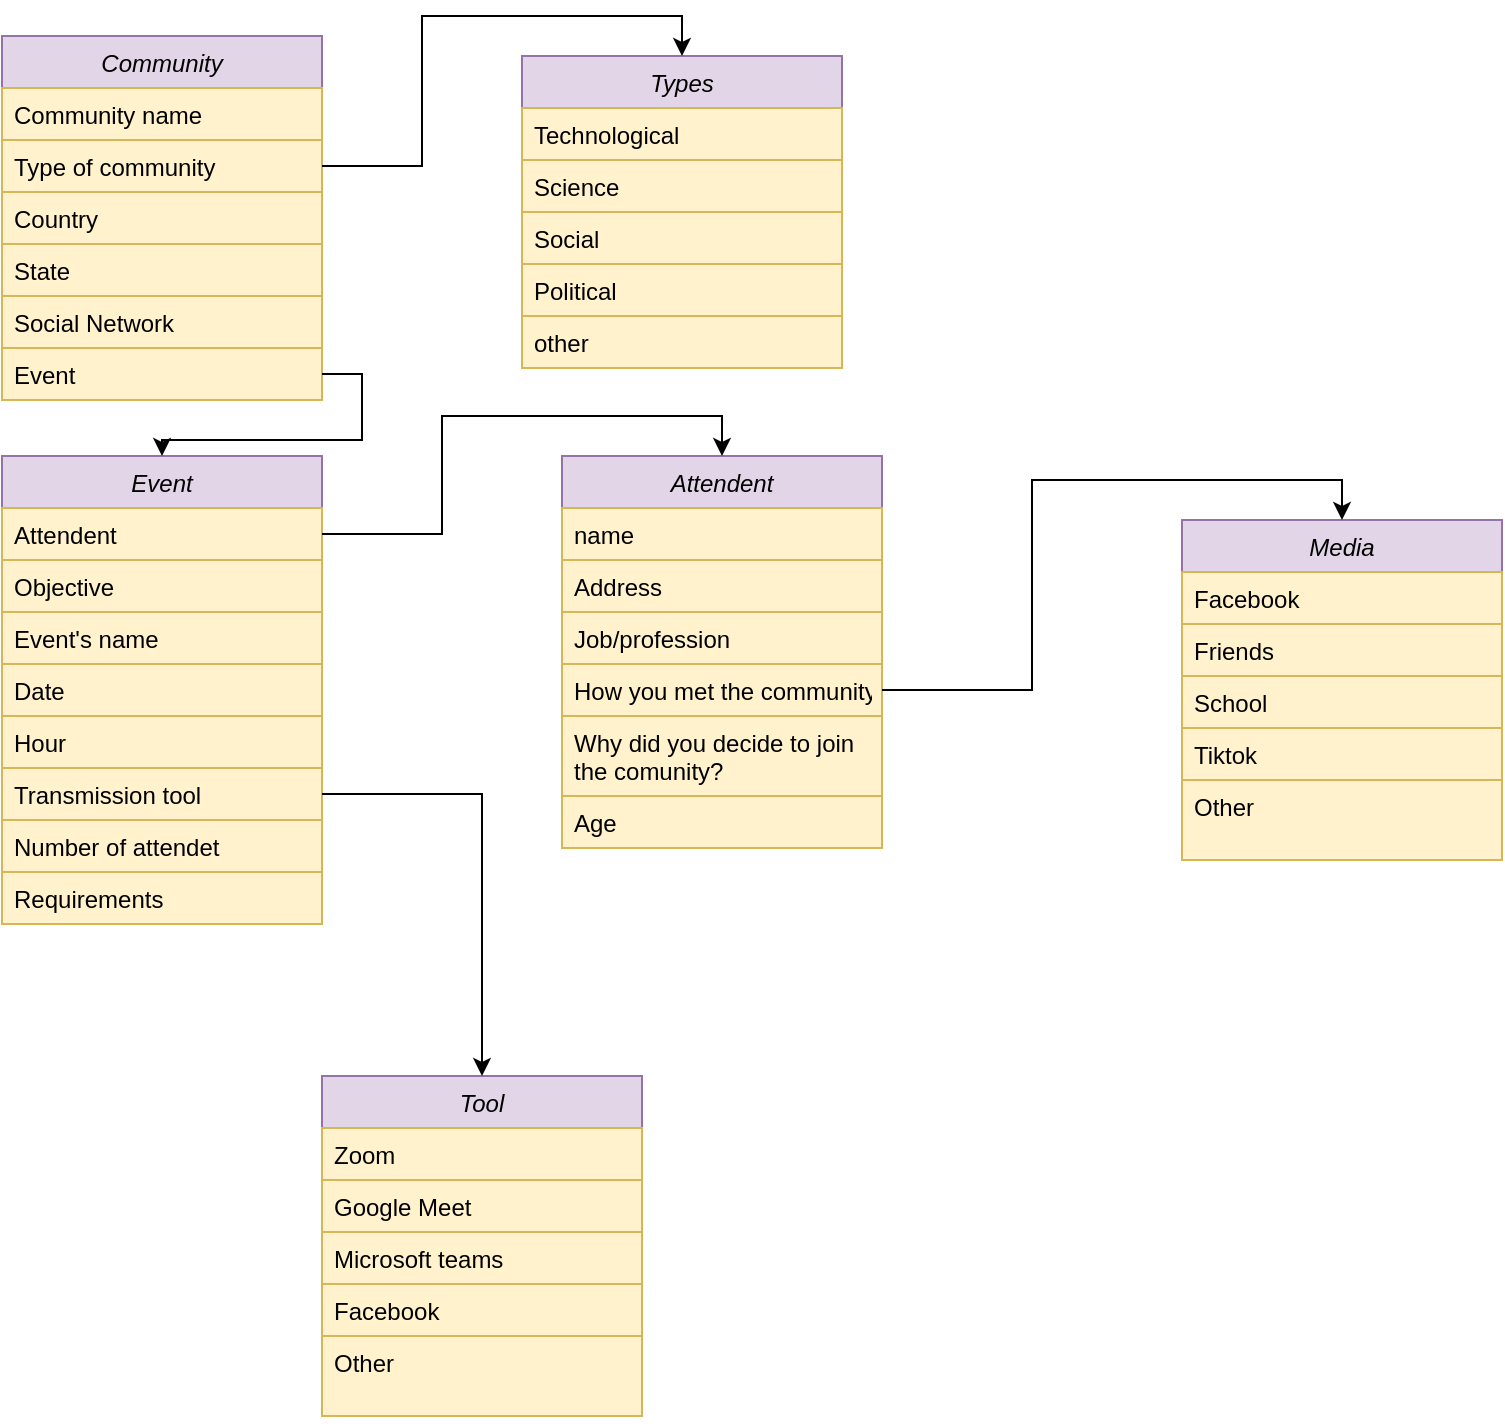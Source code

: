 <mxfile version="19.0.3" type="github">
  <diagram id="C5RBs43oDa-KdzZeNtuy" name="Page-1">
    <mxGraphModel dx="1038" dy="583" grid="1" gridSize="10" guides="1" tooltips="1" connect="1" arrows="1" fold="1" page="1" pageScale="1" pageWidth="827" pageHeight="1169" math="0" shadow="0">
      <root>
        <mxCell id="WIyWlLk6GJQsqaUBKTNV-0" />
        <mxCell id="WIyWlLk6GJQsqaUBKTNV-1" parent="WIyWlLk6GJQsqaUBKTNV-0" />
        <mxCell id="zkfFHV4jXpPFQw0GAbJ--0" value="Community" style="swimlane;fontStyle=2;align=center;verticalAlign=top;childLayout=stackLayout;horizontal=1;startSize=26;horizontalStack=0;resizeParent=1;resizeLast=0;collapsible=1;marginBottom=0;rounded=0;shadow=0;strokeWidth=1;fillColor=#e1d5e7;strokeColor=#9673a6;" parent="WIyWlLk6GJQsqaUBKTNV-1" vertex="1">
          <mxGeometry x="40" y="60" width="160" height="182" as="geometry">
            <mxRectangle x="50" y="40" width="160" height="26" as="alternateBounds" />
          </mxGeometry>
        </mxCell>
        <mxCell id="zkfFHV4jXpPFQw0GAbJ--3" value="Community name" style="text;align=left;verticalAlign=top;spacingLeft=4;spacingRight=4;overflow=hidden;rotatable=0;points=[[0,0.5],[1,0.5]];portConstraint=eastwest;rounded=0;shadow=0;html=0;fillColor=#fff2cc;strokeColor=#d6b656;" parent="zkfFHV4jXpPFQw0GAbJ--0" vertex="1">
          <mxGeometry y="26" width="160" height="26" as="geometry" />
        </mxCell>
        <mxCell id="zkfFHV4jXpPFQw0GAbJ--1" value="Type of community" style="text;align=left;verticalAlign=top;spacingLeft=4;spacingRight=4;overflow=hidden;rotatable=0;points=[[0,0.5],[1,0.5]];portConstraint=eastwest;fillColor=#fff2cc;strokeColor=#d6b656;" parent="zkfFHV4jXpPFQw0GAbJ--0" vertex="1">
          <mxGeometry y="52" width="160" height="26" as="geometry" />
        </mxCell>
        <mxCell id="zkfFHV4jXpPFQw0GAbJ--5" value="Country" style="text;align=left;verticalAlign=top;spacingLeft=4;spacingRight=4;overflow=hidden;rotatable=0;points=[[0,0.5],[1,0.5]];portConstraint=eastwest;fillColor=#fff2cc;strokeColor=#d6b656;" parent="zkfFHV4jXpPFQw0GAbJ--0" vertex="1">
          <mxGeometry y="78" width="160" height="26" as="geometry" />
        </mxCell>
        <mxCell id="zkfFHV4jXpPFQw0GAbJ--2" value="State" style="text;align=left;verticalAlign=top;spacingLeft=4;spacingRight=4;overflow=hidden;rotatable=0;points=[[0,0.5],[1,0.5]];portConstraint=eastwest;rounded=0;shadow=0;html=0;fillColor=#fff2cc;strokeColor=#d6b656;" parent="zkfFHV4jXpPFQw0GAbJ--0" vertex="1">
          <mxGeometry y="104" width="160" height="26" as="geometry" />
        </mxCell>
        <mxCell id="G-fiJJcuWrTnnA8qkoPq-19" value="Social Network" style="text;align=left;verticalAlign=top;spacingLeft=4;spacingRight=4;overflow=hidden;rotatable=0;points=[[0,0.5],[1,0.5]];portConstraint=eastwest;fillColor=#fff2cc;strokeColor=#d6b656;" vertex="1" parent="zkfFHV4jXpPFQw0GAbJ--0">
          <mxGeometry y="130" width="160" height="26" as="geometry" />
        </mxCell>
        <mxCell id="G-fiJJcuWrTnnA8qkoPq-29" value="Event" style="text;align=left;verticalAlign=top;spacingLeft=4;spacingRight=4;overflow=hidden;rotatable=0;points=[[0,0.5],[1,0.5]];portConstraint=eastwest;fillColor=#fff2cc;strokeColor=#d6b656;" vertex="1" parent="zkfFHV4jXpPFQw0GAbJ--0">
          <mxGeometry y="156" width="160" height="26" as="geometry" />
        </mxCell>
        <mxCell id="G-fiJJcuWrTnnA8qkoPq-2" value="Event" style="swimlane;fontStyle=2;align=center;verticalAlign=top;childLayout=stackLayout;horizontal=1;startSize=26;horizontalStack=0;resizeParent=1;resizeLast=0;collapsible=1;marginBottom=0;rounded=0;shadow=0;strokeWidth=1;fillColor=#e1d5e7;strokeColor=#9673a6;" vertex="1" parent="WIyWlLk6GJQsqaUBKTNV-1">
          <mxGeometry x="40" y="270" width="160" height="234" as="geometry">
            <mxRectangle x="230" y="140" width="160" height="26" as="alternateBounds" />
          </mxGeometry>
        </mxCell>
        <mxCell id="G-fiJJcuWrTnnA8qkoPq-3" value="Attendent" style="text;align=left;verticalAlign=top;spacingLeft=4;spacingRight=4;overflow=hidden;rotatable=0;points=[[0,0.5],[1,0.5]];portConstraint=eastwest;rounded=0;shadow=0;html=0;fillColor=#fff2cc;strokeColor=#d6b656;" vertex="1" parent="G-fiJJcuWrTnnA8qkoPq-2">
          <mxGeometry y="26" width="160" height="26" as="geometry" />
        </mxCell>
        <mxCell id="G-fiJJcuWrTnnA8qkoPq-4" value="Objective" style="text;align=left;verticalAlign=top;spacingLeft=4;spacingRight=4;overflow=hidden;rotatable=0;points=[[0,0.5],[1,0.5]];portConstraint=eastwest;fillColor=#fff2cc;strokeColor=#d6b656;" vertex="1" parent="G-fiJJcuWrTnnA8qkoPq-2">
          <mxGeometry y="52" width="160" height="26" as="geometry" />
        </mxCell>
        <mxCell id="G-fiJJcuWrTnnA8qkoPq-5" value="Event&#39;s name" style="text;align=left;verticalAlign=top;spacingLeft=4;spacingRight=4;overflow=hidden;rotatable=0;points=[[0,0.5],[1,0.5]];portConstraint=eastwest;fillColor=#fff2cc;strokeColor=#d6b656;" vertex="1" parent="G-fiJJcuWrTnnA8qkoPq-2">
          <mxGeometry y="78" width="160" height="26" as="geometry" />
        </mxCell>
        <mxCell id="G-fiJJcuWrTnnA8qkoPq-6" value="Date" style="text;align=left;verticalAlign=top;spacingLeft=4;spacingRight=4;overflow=hidden;rotatable=0;points=[[0,0.5],[1,0.5]];portConstraint=eastwest;rounded=0;shadow=0;html=0;fillColor=#fff2cc;strokeColor=#d6b656;" vertex="1" parent="G-fiJJcuWrTnnA8qkoPq-2">
          <mxGeometry y="104" width="160" height="26" as="geometry" />
        </mxCell>
        <mxCell id="G-fiJJcuWrTnnA8qkoPq-20" value="Hour" style="text;align=left;verticalAlign=top;spacingLeft=4;spacingRight=4;overflow=hidden;rotatable=0;points=[[0,0.5],[1,0.5]];portConstraint=eastwest;rounded=0;shadow=0;html=0;fillColor=#fff2cc;strokeColor=#d6b656;" vertex="1" parent="G-fiJJcuWrTnnA8qkoPq-2">
          <mxGeometry y="130" width="160" height="26" as="geometry" />
        </mxCell>
        <mxCell id="G-fiJJcuWrTnnA8qkoPq-21" value="Transmission tool" style="text;align=left;verticalAlign=top;spacingLeft=4;spacingRight=4;overflow=hidden;rotatable=0;points=[[0,0.5],[1,0.5]];portConstraint=eastwest;rounded=0;shadow=0;html=0;fillColor=#fff2cc;strokeColor=#d6b656;" vertex="1" parent="G-fiJJcuWrTnnA8qkoPq-2">
          <mxGeometry y="156" width="160" height="26" as="geometry" />
        </mxCell>
        <mxCell id="G-fiJJcuWrTnnA8qkoPq-56" value="Number of attendet" style="text;align=left;verticalAlign=top;spacingLeft=4;spacingRight=4;overflow=hidden;rotatable=0;points=[[0,0.5],[1,0.5]];portConstraint=eastwest;rounded=0;shadow=0;html=0;fillColor=#fff2cc;strokeColor=#d6b656;" vertex="1" parent="G-fiJJcuWrTnnA8qkoPq-2">
          <mxGeometry y="182" width="160" height="26" as="geometry" />
        </mxCell>
        <mxCell id="G-fiJJcuWrTnnA8qkoPq-57" value="Requirements" style="text;align=left;verticalAlign=top;spacingLeft=4;spacingRight=4;overflow=hidden;rotatable=0;points=[[0,0.5],[1,0.5]];portConstraint=eastwest;rounded=0;shadow=0;html=0;fillColor=#fff2cc;strokeColor=#d6b656;" vertex="1" parent="G-fiJJcuWrTnnA8qkoPq-2">
          <mxGeometry y="208" width="160" height="26" as="geometry" />
        </mxCell>
        <mxCell id="G-fiJJcuWrTnnA8qkoPq-22" value="Attendent" style="swimlane;fontStyle=2;align=center;verticalAlign=top;childLayout=stackLayout;horizontal=1;startSize=26;horizontalStack=0;resizeParent=1;resizeLast=0;collapsible=1;marginBottom=0;rounded=0;shadow=0;strokeWidth=1;fillColor=#e1d5e7;strokeColor=#9673a6;" vertex="1" parent="WIyWlLk6GJQsqaUBKTNV-1">
          <mxGeometry x="320" y="270" width="160" height="196" as="geometry">
            <mxRectangle x="230" y="140" width="160" height="26" as="alternateBounds" />
          </mxGeometry>
        </mxCell>
        <mxCell id="G-fiJJcuWrTnnA8qkoPq-23" value="name" style="text;align=left;verticalAlign=top;spacingLeft=4;spacingRight=4;overflow=hidden;rotatable=0;points=[[0,0.5],[1,0.5]];portConstraint=eastwest;rounded=0;shadow=0;html=0;fillColor=#fff2cc;strokeColor=#d6b656;" vertex="1" parent="G-fiJJcuWrTnnA8qkoPq-22">
          <mxGeometry y="26" width="160" height="26" as="geometry" />
        </mxCell>
        <mxCell id="G-fiJJcuWrTnnA8qkoPq-24" value="Address" style="text;align=left;verticalAlign=top;spacingLeft=4;spacingRight=4;overflow=hidden;rotatable=0;points=[[0,0.5],[1,0.5]];portConstraint=eastwest;fillColor=#fff2cc;strokeColor=#d6b656;" vertex="1" parent="G-fiJJcuWrTnnA8qkoPq-22">
          <mxGeometry y="52" width="160" height="26" as="geometry" />
        </mxCell>
        <mxCell id="G-fiJJcuWrTnnA8qkoPq-25" value="Job/profession" style="text;align=left;verticalAlign=top;spacingLeft=4;spacingRight=4;overflow=hidden;rotatable=0;points=[[0,0.5],[1,0.5]];portConstraint=eastwest;fillColor=#fff2cc;strokeColor=#d6b656;" vertex="1" parent="G-fiJJcuWrTnnA8qkoPq-22">
          <mxGeometry y="78" width="160" height="26" as="geometry" />
        </mxCell>
        <mxCell id="G-fiJJcuWrTnnA8qkoPq-26" value="How you met the community?" style="text;align=left;verticalAlign=top;spacingLeft=4;spacingRight=4;overflow=hidden;rotatable=0;points=[[0,0.5],[1,0.5]];portConstraint=eastwest;rounded=0;shadow=0;html=0;fillColor=#fff2cc;strokeColor=#d6b656;" vertex="1" parent="G-fiJJcuWrTnnA8qkoPq-22">
          <mxGeometry y="104" width="160" height="26" as="geometry" />
        </mxCell>
        <mxCell id="G-fiJJcuWrTnnA8qkoPq-27" value="Why did you decide to join &#xa;the comunity?" style="text;align=left;verticalAlign=top;spacingLeft=4;spacingRight=4;overflow=hidden;rotatable=0;points=[[0,0.5],[1,0.5]];portConstraint=eastwest;rounded=0;shadow=0;html=0;fillColor=#fff2cc;strokeColor=#d6b656;" vertex="1" parent="G-fiJJcuWrTnnA8qkoPq-22">
          <mxGeometry y="130" width="160" height="40" as="geometry" />
        </mxCell>
        <mxCell id="G-fiJJcuWrTnnA8qkoPq-55" value="Age" style="text;align=left;verticalAlign=top;spacingLeft=4;spacingRight=4;overflow=hidden;rotatable=0;points=[[0,0.5],[1,0.5]];portConstraint=eastwest;fillColor=#fff2cc;strokeColor=#d6b656;" vertex="1" parent="G-fiJJcuWrTnnA8qkoPq-22">
          <mxGeometry y="170" width="160" height="26" as="geometry" />
        </mxCell>
        <mxCell id="G-fiJJcuWrTnnA8qkoPq-30" value="Media" style="swimlane;fontStyle=2;align=center;verticalAlign=top;childLayout=stackLayout;horizontal=1;startSize=26;horizontalStack=0;resizeParent=1;resizeLast=0;collapsible=1;marginBottom=0;rounded=0;shadow=0;strokeWidth=1;fillColor=#e1d5e7;strokeColor=#9673a6;" vertex="1" parent="WIyWlLk6GJQsqaUBKTNV-1">
          <mxGeometry x="630" y="302" width="160" height="170" as="geometry">
            <mxRectangle x="230" y="140" width="160" height="26" as="alternateBounds" />
          </mxGeometry>
        </mxCell>
        <mxCell id="G-fiJJcuWrTnnA8qkoPq-31" value="Facebook" style="text;align=left;verticalAlign=top;spacingLeft=4;spacingRight=4;overflow=hidden;rotatable=0;points=[[0,0.5],[1,0.5]];portConstraint=eastwest;rounded=0;shadow=0;html=0;fillColor=#fff2cc;strokeColor=#d6b656;" vertex="1" parent="G-fiJJcuWrTnnA8qkoPq-30">
          <mxGeometry y="26" width="160" height="26" as="geometry" />
        </mxCell>
        <mxCell id="G-fiJJcuWrTnnA8qkoPq-32" value="Friends" style="text;align=left;verticalAlign=top;spacingLeft=4;spacingRight=4;overflow=hidden;rotatable=0;points=[[0,0.5],[1,0.5]];portConstraint=eastwest;fillColor=#fff2cc;strokeColor=#d6b656;" vertex="1" parent="G-fiJJcuWrTnnA8qkoPq-30">
          <mxGeometry y="52" width="160" height="26" as="geometry" />
        </mxCell>
        <mxCell id="G-fiJJcuWrTnnA8qkoPq-33" value="School" style="text;align=left;verticalAlign=top;spacingLeft=4;spacingRight=4;overflow=hidden;rotatable=0;points=[[0,0.5],[1,0.5]];portConstraint=eastwest;fillColor=#fff2cc;strokeColor=#d6b656;" vertex="1" parent="G-fiJJcuWrTnnA8qkoPq-30">
          <mxGeometry y="78" width="160" height="26" as="geometry" />
        </mxCell>
        <mxCell id="G-fiJJcuWrTnnA8qkoPq-34" value="Tiktok" style="text;align=left;verticalAlign=top;spacingLeft=4;spacingRight=4;overflow=hidden;rotatable=0;points=[[0,0.5],[1,0.5]];portConstraint=eastwest;rounded=0;shadow=0;html=0;fillColor=#fff2cc;strokeColor=#d6b656;" vertex="1" parent="G-fiJJcuWrTnnA8qkoPq-30">
          <mxGeometry y="104" width="160" height="26" as="geometry" />
        </mxCell>
        <mxCell id="G-fiJJcuWrTnnA8qkoPq-35" value="Other" style="text;align=left;verticalAlign=top;spacingLeft=4;spacingRight=4;overflow=hidden;rotatable=0;points=[[0,0.5],[1,0.5]];portConstraint=eastwest;rounded=0;shadow=0;html=0;fillColor=#fff2cc;strokeColor=#d6b656;" vertex="1" parent="G-fiJJcuWrTnnA8qkoPq-30">
          <mxGeometry y="130" width="160" height="40" as="geometry" />
        </mxCell>
        <mxCell id="G-fiJJcuWrTnnA8qkoPq-36" value="Types" style="swimlane;fontStyle=2;align=center;verticalAlign=top;childLayout=stackLayout;horizontal=1;startSize=26;horizontalStack=0;resizeParent=1;resizeLast=0;collapsible=1;marginBottom=0;rounded=0;shadow=0;strokeWidth=1;fillColor=#e1d5e7;strokeColor=#9673a6;" vertex="1" parent="WIyWlLk6GJQsqaUBKTNV-1">
          <mxGeometry x="300" y="70" width="160" height="156" as="geometry">
            <mxRectangle x="230" y="140" width="160" height="26" as="alternateBounds" />
          </mxGeometry>
        </mxCell>
        <mxCell id="G-fiJJcuWrTnnA8qkoPq-37" value="Technological" style="text;align=left;verticalAlign=top;spacingLeft=4;spacingRight=4;overflow=hidden;rotatable=0;points=[[0,0.5],[1,0.5]];portConstraint=eastwest;rounded=0;shadow=0;html=0;fillColor=#fff2cc;strokeColor=#d6b656;" vertex="1" parent="G-fiJJcuWrTnnA8qkoPq-36">
          <mxGeometry y="26" width="160" height="26" as="geometry" />
        </mxCell>
        <mxCell id="G-fiJJcuWrTnnA8qkoPq-38" value="Science" style="text;align=left;verticalAlign=top;spacingLeft=4;spacingRight=4;overflow=hidden;rotatable=0;points=[[0,0.5],[1,0.5]];portConstraint=eastwest;fillColor=#fff2cc;strokeColor=#d6b656;" vertex="1" parent="G-fiJJcuWrTnnA8qkoPq-36">
          <mxGeometry y="52" width="160" height="26" as="geometry" />
        </mxCell>
        <mxCell id="G-fiJJcuWrTnnA8qkoPq-39" value="Social" style="text;align=left;verticalAlign=top;spacingLeft=4;spacingRight=4;overflow=hidden;rotatable=0;points=[[0,0.5],[1,0.5]];portConstraint=eastwest;fillColor=#fff2cc;strokeColor=#d6b656;" vertex="1" parent="G-fiJJcuWrTnnA8qkoPq-36">
          <mxGeometry y="78" width="160" height="26" as="geometry" />
        </mxCell>
        <mxCell id="G-fiJJcuWrTnnA8qkoPq-40" value="Political" style="text;align=left;verticalAlign=top;spacingLeft=4;spacingRight=4;overflow=hidden;rotatable=0;points=[[0,0.5],[1,0.5]];portConstraint=eastwest;rounded=0;shadow=0;html=0;fillColor=#fff2cc;strokeColor=#d6b656;" vertex="1" parent="G-fiJJcuWrTnnA8qkoPq-36">
          <mxGeometry y="104" width="160" height="26" as="geometry" />
        </mxCell>
        <mxCell id="G-fiJJcuWrTnnA8qkoPq-41" value="other" style="text;align=left;verticalAlign=top;spacingLeft=4;spacingRight=4;overflow=hidden;rotatable=0;points=[[0,0.5],[1,0.5]];portConstraint=eastwest;rounded=0;shadow=0;html=0;fillColor=#fff2cc;strokeColor=#d6b656;" vertex="1" parent="G-fiJJcuWrTnnA8qkoPq-36">
          <mxGeometry y="130" width="160" height="26" as="geometry" />
        </mxCell>
        <mxCell id="G-fiJJcuWrTnnA8qkoPq-44" value="Tool" style="swimlane;fontStyle=2;align=center;verticalAlign=top;childLayout=stackLayout;horizontal=1;startSize=26;horizontalStack=0;resizeParent=1;resizeLast=0;collapsible=1;marginBottom=0;rounded=0;shadow=0;strokeWidth=1;fillColor=#e1d5e7;strokeColor=#9673a6;" vertex="1" parent="WIyWlLk6GJQsqaUBKTNV-1">
          <mxGeometry x="200" y="580" width="160" height="170" as="geometry">
            <mxRectangle x="230" y="140" width="160" height="26" as="alternateBounds" />
          </mxGeometry>
        </mxCell>
        <mxCell id="G-fiJJcuWrTnnA8qkoPq-45" value="Zoom" style="text;align=left;verticalAlign=top;spacingLeft=4;spacingRight=4;overflow=hidden;rotatable=0;points=[[0,0.5],[1,0.5]];portConstraint=eastwest;rounded=0;shadow=0;html=0;fillColor=#fff2cc;strokeColor=#d6b656;" vertex="1" parent="G-fiJJcuWrTnnA8qkoPq-44">
          <mxGeometry y="26" width="160" height="26" as="geometry" />
        </mxCell>
        <mxCell id="G-fiJJcuWrTnnA8qkoPq-46" value="Google Meet" style="text;align=left;verticalAlign=top;spacingLeft=4;spacingRight=4;overflow=hidden;rotatable=0;points=[[0,0.5],[1,0.5]];portConstraint=eastwest;fillColor=#fff2cc;strokeColor=#d6b656;" vertex="1" parent="G-fiJJcuWrTnnA8qkoPq-44">
          <mxGeometry y="52" width="160" height="26" as="geometry" />
        </mxCell>
        <mxCell id="G-fiJJcuWrTnnA8qkoPq-47" value="Microsoft teams" style="text;align=left;verticalAlign=top;spacingLeft=4;spacingRight=4;overflow=hidden;rotatable=0;points=[[0,0.5],[1,0.5]];portConstraint=eastwest;fillColor=#fff2cc;strokeColor=#d6b656;" vertex="1" parent="G-fiJJcuWrTnnA8qkoPq-44">
          <mxGeometry y="78" width="160" height="26" as="geometry" />
        </mxCell>
        <mxCell id="G-fiJJcuWrTnnA8qkoPq-48" value="Facebook" style="text;align=left;verticalAlign=top;spacingLeft=4;spacingRight=4;overflow=hidden;rotatable=0;points=[[0,0.5],[1,0.5]];portConstraint=eastwest;rounded=0;shadow=0;html=0;fillColor=#fff2cc;strokeColor=#d6b656;" vertex="1" parent="G-fiJJcuWrTnnA8qkoPq-44">
          <mxGeometry y="104" width="160" height="26" as="geometry" />
        </mxCell>
        <mxCell id="G-fiJJcuWrTnnA8qkoPq-49" value="Other" style="text;align=left;verticalAlign=top;spacingLeft=4;spacingRight=4;overflow=hidden;rotatable=0;points=[[0,0.5],[1,0.5]];portConstraint=eastwest;rounded=0;shadow=0;html=0;fillColor=#fff2cc;strokeColor=#d6b656;" vertex="1" parent="G-fiJJcuWrTnnA8qkoPq-44">
          <mxGeometry y="130" width="160" height="40" as="geometry" />
        </mxCell>
        <mxCell id="G-fiJJcuWrTnnA8qkoPq-50" style="edgeStyle=orthogonalEdgeStyle;rounded=0;orthogonalLoop=1;jettySize=auto;html=1;exitX=1;exitY=0.5;exitDx=0;exitDy=0;entryX=0.5;entryY=0;entryDx=0;entryDy=0;" edge="1" parent="WIyWlLk6GJQsqaUBKTNV-1" source="zkfFHV4jXpPFQw0GAbJ--1" target="G-fiJJcuWrTnnA8qkoPq-36">
          <mxGeometry relative="1" as="geometry" />
        </mxCell>
        <mxCell id="G-fiJJcuWrTnnA8qkoPq-51" style="edgeStyle=orthogonalEdgeStyle;rounded=0;orthogonalLoop=1;jettySize=auto;html=1;exitX=1;exitY=0.5;exitDx=0;exitDy=0;entryX=0.5;entryY=0;entryDx=0;entryDy=0;" edge="1" parent="WIyWlLk6GJQsqaUBKTNV-1" source="G-fiJJcuWrTnnA8qkoPq-29" target="G-fiJJcuWrTnnA8qkoPq-2">
          <mxGeometry relative="1" as="geometry" />
        </mxCell>
        <mxCell id="G-fiJJcuWrTnnA8qkoPq-52" style="edgeStyle=orthogonalEdgeStyle;rounded=0;orthogonalLoop=1;jettySize=auto;html=1;exitX=1;exitY=0.5;exitDx=0;exitDy=0;entryX=0.5;entryY=0;entryDx=0;entryDy=0;" edge="1" parent="WIyWlLk6GJQsqaUBKTNV-1" source="G-fiJJcuWrTnnA8qkoPq-3" target="G-fiJJcuWrTnnA8qkoPq-22">
          <mxGeometry relative="1" as="geometry" />
        </mxCell>
        <mxCell id="G-fiJJcuWrTnnA8qkoPq-53" style="edgeStyle=orthogonalEdgeStyle;rounded=0;orthogonalLoop=1;jettySize=auto;html=1;exitX=1;exitY=0.5;exitDx=0;exitDy=0;entryX=0.5;entryY=0;entryDx=0;entryDy=0;" edge="1" parent="WIyWlLk6GJQsqaUBKTNV-1" source="G-fiJJcuWrTnnA8qkoPq-26" target="G-fiJJcuWrTnnA8qkoPq-30">
          <mxGeometry relative="1" as="geometry" />
        </mxCell>
        <mxCell id="G-fiJJcuWrTnnA8qkoPq-54" style="edgeStyle=orthogonalEdgeStyle;rounded=0;orthogonalLoop=1;jettySize=auto;html=1;exitX=1;exitY=0.5;exitDx=0;exitDy=0;entryX=0.5;entryY=0;entryDx=0;entryDy=0;" edge="1" parent="WIyWlLk6GJQsqaUBKTNV-1" source="G-fiJJcuWrTnnA8qkoPq-21" target="G-fiJJcuWrTnnA8qkoPq-44">
          <mxGeometry relative="1" as="geometry" />
        </mxCell>
      </root>
    </mxGraphModel>
  </diagram>
</mxfile>
